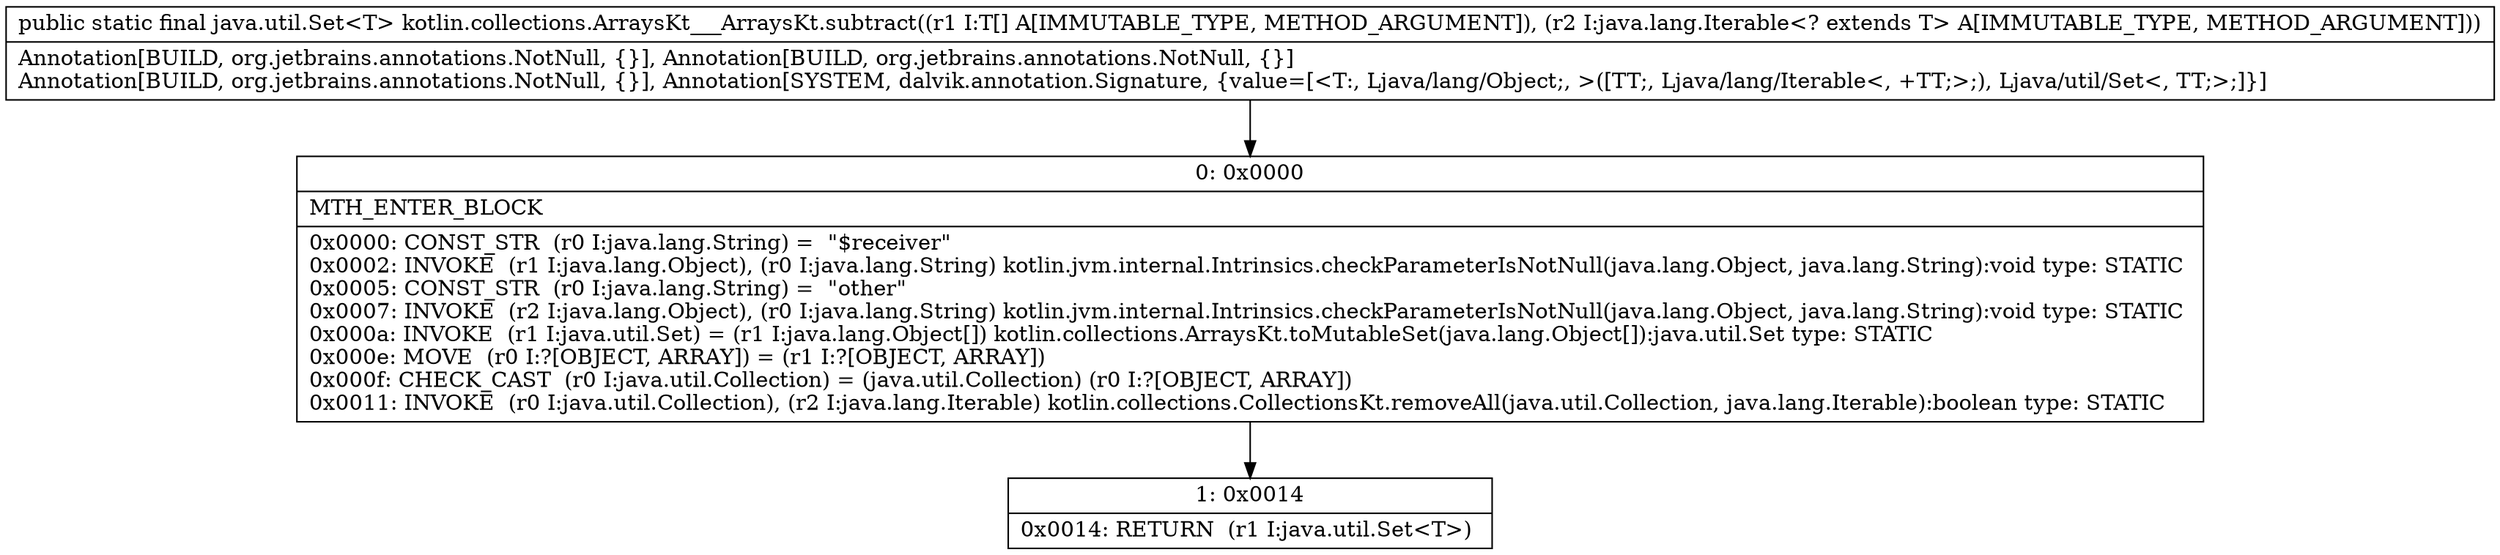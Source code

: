 digraph "CFG forkotlin.collections.ArraysKt___ArraysKt.subtract([Ljava\/lang\/Object;Ljava\/lang\/Iterable;)Ljava\/util\/Set;" {
Node_0 [shape=record,label="{0\:\ 0x0000|MTH_ENTER_BLOCK\l|0x0000: CONST_STR  (r0 I:java.lang.String) =  \"$receiver\" \l0x0002: INVOKE  (r1 I:java.lang.Object), (r0 I:java.lang.String) kotlin.jvm.internal.Intrinsics.checkParameterIsNotNull(java.lang.Object, java.lang.String):void type: STATIC \l0x0005: CONST_STR  (r0 I:java.lang.String) =  \"other\" \l0x0007: INVOKE  (r2 I:java.lang.Object), (r0 I:java.lang.String) kotlin.jvm.internal.Intrinsics.checkParameterIsNotNull(java.lang.Object, java.lang.String):void type: STATIC \l0x000a: INVOKE  (r1 I:java.util.Set) = (r1 I:java.lang.Object[]) kotlin.collections.ArraysKt.toMutableSet(java.lang.Object[]):java.util.Set type: STATIC \l0x000e: MOVE  (r0 I:?[OBJECT, ARRAY]) = (r1 I:?[OBJECT, ARRAY]) \l0x000f: CHECK_CAST  (r0 I:java.util.Collection) = (java.util.Collection) (r0 I:?[OBJECT, ARRAY]) \l0x0011: INVOKE  (r0 I:java.util.Collection), (r2 I:java.lang.Iterable) kotlin.collections.CollectionsKt.removeAll(java.util.Collection, java.lang.Iterable):boolean type: STATIC \l}"];
Node_1 [shape=record,label="{1\:\ 0x0014|0x0014: RETURN  (r1 I:java.util.Set\<T\>) \l}"];
MethodNode[shape=record,label="{public static final java.util.Set\<T\> kotlin.collections.ArraysKt___ArraysKt.subtract((r1 I:T[] A[IMMUTABLE_TYPE, METHOD_ARGUMENT]), (r2 I:java.lang.Iterable\<? extends T\> A[IMMUTABLE_TYPE, METHOD_ARGUMENT]))  | Annotation[BUILD, org.jetbrains.annotations.NotNull, \{\}], Annotation[BUILD, org.jetbrains.annotations.NotNull, \{\}]\lAnnotation[BUILD, org.jetbrains.annotations.NotNull, \{\}], Annotation[SYSTEM, dalvik.annotation.Signature, \{value=[\<T:, Ljava\/lang\/Object;, \>([TT;, Ljava\/lang\/Iterable\<, +TT;\>;), Ljava\/util\/Set\<, TT;\>;]\}]\l}"];
MethodNode -> Node_0;
Node_0 -> Node_1;
}

